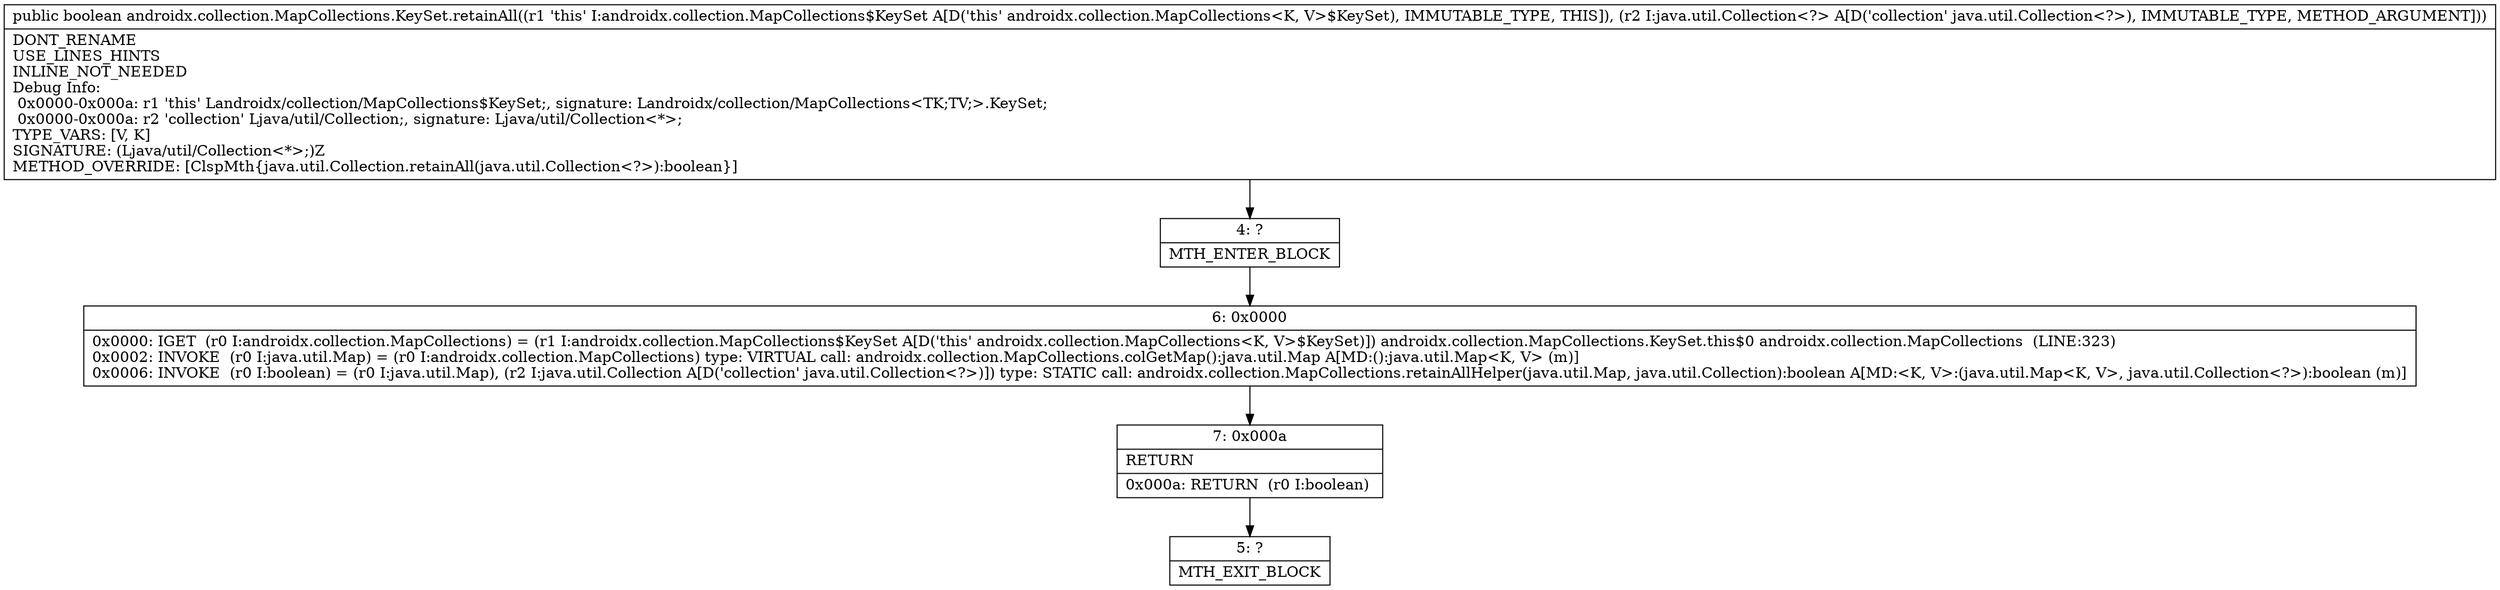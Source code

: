 digraph "CFG forandroidx.collection.MapCollections.KeySet.retainAll(Ljava\/util\/Collection;)Z" {
Node_4 [shape=record,label="{4\:\ ?|MTH_ENTER_BLOCK\l}"];
Node_6 [shape=record,label="{6\:\ 0x0000|0x0000: IGET  (r0 I:androidx.collection.MapCollections) = (r1 I:androidx.collection.MapCollections$KeySet A[D('this' androidx.collection.MapCollections\<K, V\>$KeySet)]) androidx.collection.MapCollections.KeySet.this$0 androidx.collection.MapCollections  (LINE:323)\l0x0002: INVOKE  (r0 I:java.util.Map) = (r0 I:androidx.collection.MapCollections) type: VIRTUAL call: androidx.collection.MapCollections.colGetMap():java.util.Map A[MD:():java.util.Map\<K, V\> (m)]\l0x0006: INVOKE  (r0 I:boolean) = (r0 I:java.util.Map), (r2 I:java.util.Collection A[D('collection' java.util.Collection\<?\>)]) type: STATIC call: androidx.collection.MapCollections.retainAllHelper(java.util.Map, java.util.Collection):boolean A[MD:\<K, V\>:(java.util.Map\<K, V\>, java.util.Collection\<?\>):boolean (m)]\l}"];
Node_7 [shape=record,label="{7\:\ 0x000a|RETURN\l|0x000a: RETURN  (r0 I:boolean) \l}"];
Node_5 [shape=record,label="{5\:\ ?|MTH_EXIT_BLOCK\l}"];
MethodNode[shape=record,label="{public boolean androidx.collection.MapCollections.KeySet.retainAll((r1 'this' I:androidx.collection.MapCollections$KeySet A[D('this' androidx.collection.MapCollections\<K, V\>$KeySet), IMMUTABLE_TYPE, THIS]), (r2 I:java.util.Collection\<?\> A[D('collection' java.util.Collection\<?\>), IMMUTABLE_TYPE, METHOD_ARGUMENT]))  | DONT_RENAME\lUSE_LINES_HINTS\lINLINE_NOT_NEEDED\lDebug Info:\l  0x0000\-0x000a: r1 'this' Landroidx\/collection\/MapCollections$KeySet;, signature: Landroidx\/collection\/MapCollections\<TK;TV;\>.KeySet;\l  0x0000\-0x000a: r2 'collection' Ljava\/util\/Collection;, signature: Ljava\/util\/Collection\<*\>;\lTYPE_VARS: [V, K]\lSIGNATURE: (Ljava\/util\/Collection\<*\>;)Z\lMETHOD_OVERRIDE: [ClspMth\{java.util.Collection.retainAll(java.util.Collection\<?\>):boolean\}]\l}"];
MethodNode -> Node_4;Node_4 -> Node_6;
Node_6 -> Node_7;
Node_7 -> Node_5;
}

